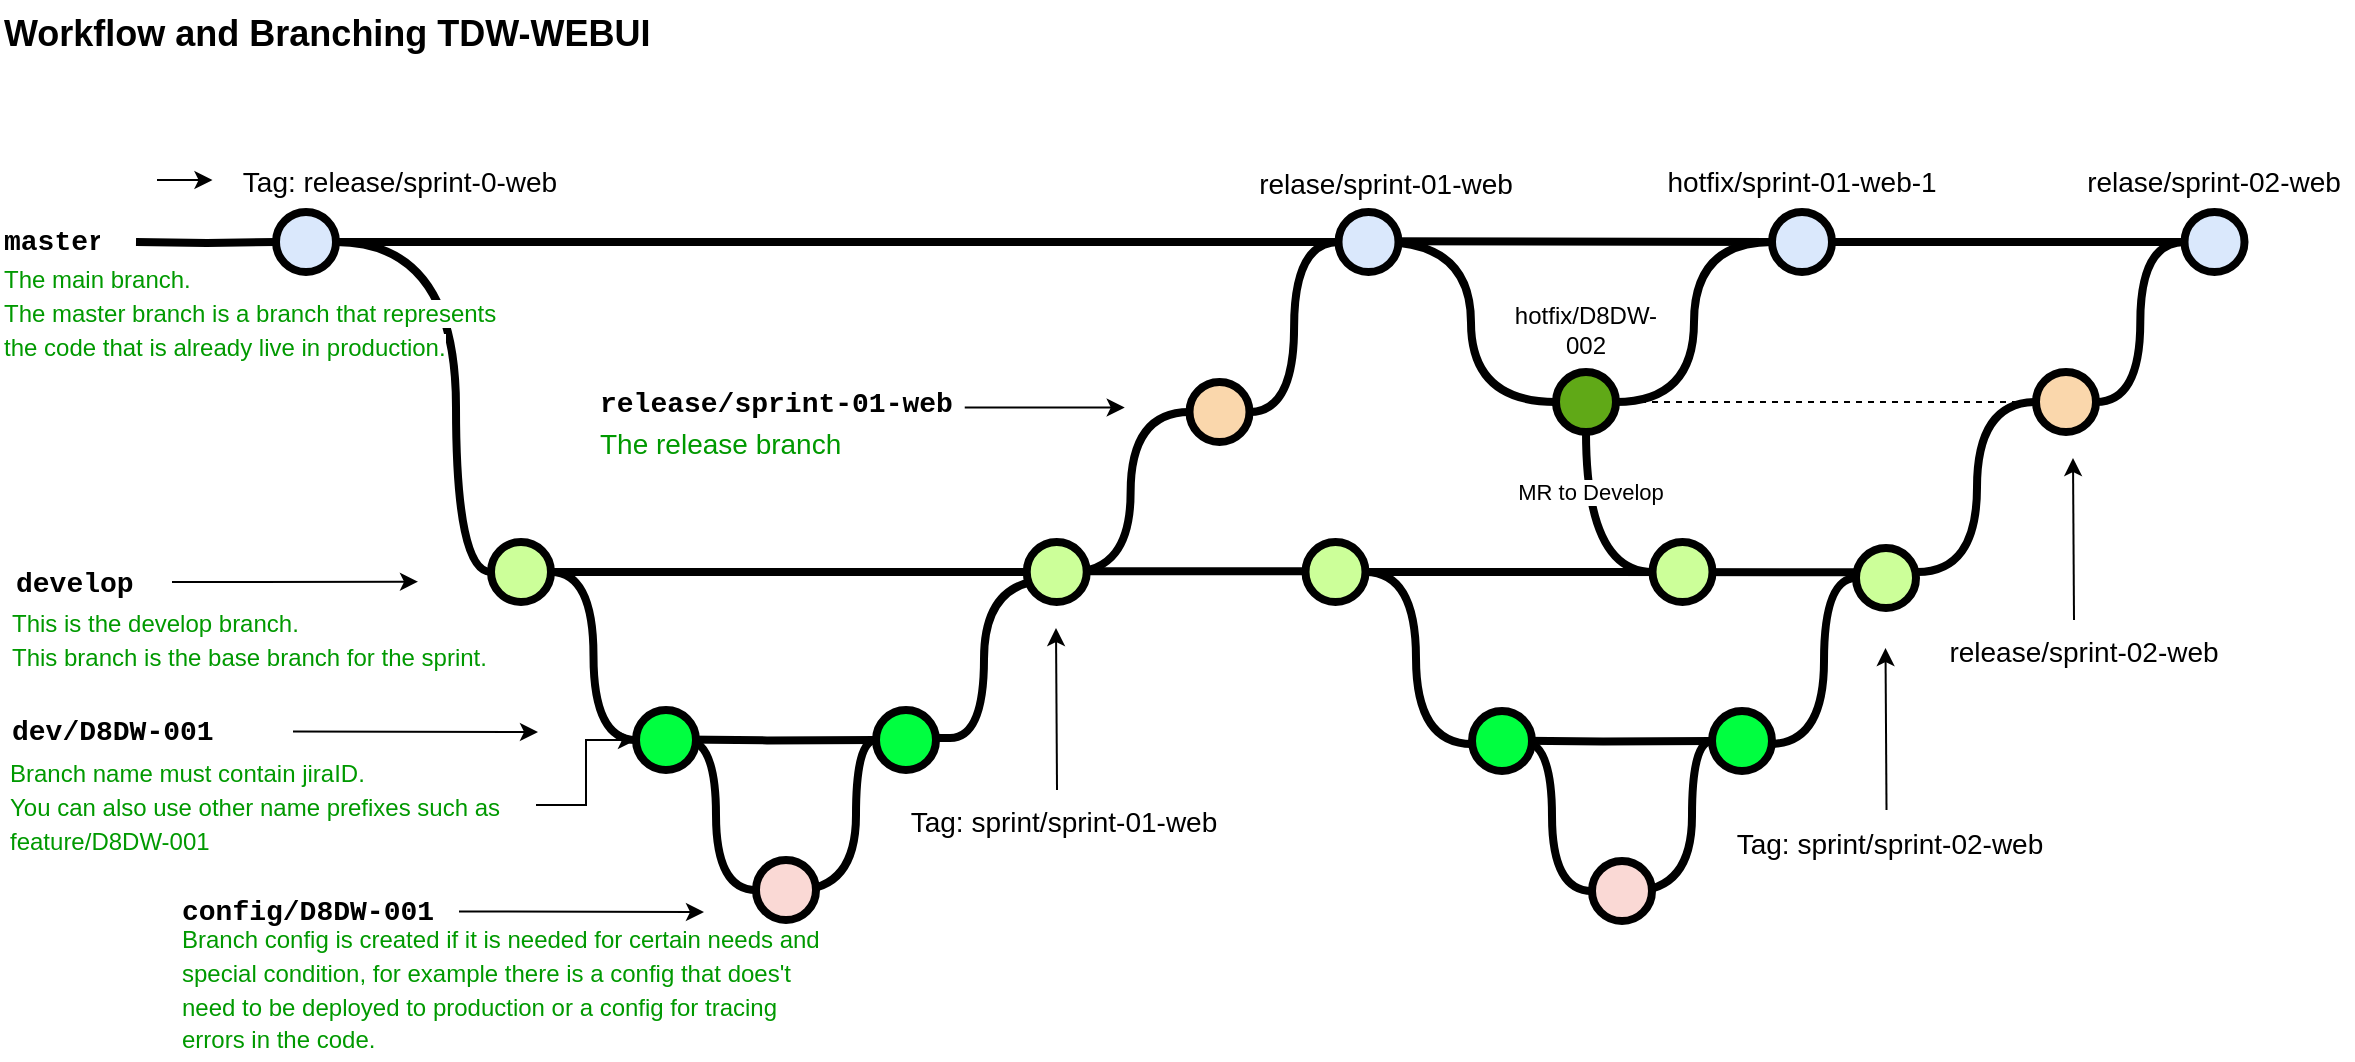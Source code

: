 <mxfile version="26.0.4">
  <diagram id="yPxyJZ8AM_hMuL3Unpa9" name="complex gitflow">
    <mxGraphModel dx="1094" dy="655" grid="1" gridSize="10" guides="1" tooltips="1" connect="1" arrows="1" fold="1" page="1" pageScale="1" pageWidth="1100" pageHeight="850" background="none" math="0" shadow="0">
      <root>
        <mxCell id="0" />
        <mxCell id="1" parent="0" />
        <mxCell id="uWUnNED6HEl2aK5fdaIb-8" value="" style="edgeStyle=orthogonalEdgeStyle;rounded=0;html=1;jettySize=auto;orthogonalLoop=1;plain-blue;endArrow=none;endFill=0;strokeWidth=4;strokeColor=#000000;movable=0;resizable=0;rotatable=0;deletable=0;editable=0;locked=1;connectable=0;" parent="1" source="uWUnNED6HEl2aK5fdaIb-10" target="uWUnNED6HEl2aK5fdaIb-109" edge="1">
          <mxGeometry x="292.25" y="211" as="geometry">
            <mxPoint x="514.25" y="211" as="targetPoint" />
          </mxGeometry>
        </mxCell>
        <mxCell id="uWUnNED6HEl2aK5fdaIb-9" style="edgeStyle=orthogonalEdgeStyle;curved=1;rounded=0;html=1;exitX=1;exitY=0.5;exitPerimeter=0;endArrow=none;endFill=0;jettySize=auto;orthogonalLoop=1;strokeWidth=4;fontSize=15;movable=0;resizable=0;rotatable=0;deletable=0;editable=0;locked=1;connectable=0;" parent="1" source="uWUnNED6HEl2aK5fdaIb-10" target="uWUnNED6HEl2aK5fdaIb-69" edge="1">
          <mxGeometry relative="1" as="geometry">
            <mxPoint x="339.75" y="296" as="targetPoint" />
            <Array as="points">
              <mxPoint x="310" y="211" />
              <mxPoint x="310" y="376" />
            </Array>
          </mxGeometry>
        </mxCell>
        <mxCell id="uWUnNED6HEl2aK5fdaIb-10" value="" style="verticalLabelPosition=bottom;verticalAlign=top;html=1;strokeWidth=4;shape=mxgraph.flowchart.on-page_reference;plain-blue;fillColor=#dae8fc;strokeColor=default;gradientColor=none;movable=0;resizable=0;rotatable=0;deletable=0;editable=0;locked=1;connectable=0;" parent="1" vertex="1">
          <mxGeometry x="220" y="196" width="30" height="30" as="geometry" />
        </mxCell>
        <mxCell id="uWUnNED6HEl2aK5fdaIb-12" value="" style="edgeStyle=orthogonalEdgeStyle;rounded=0;html=1;jettySize=auto;orthogonalLoop=1;strokeWidth=4;endArrow=none;endFill=0;movable=0;resizable=0;rotatable=0;deletable=0;editable=0;locked=1;connectable=0;" parent="1" target="uWUnNED6HEl2aK5fdaIb-10" edge="1">
          <mxGeometry x="192.25" y="211" as="geometry">
            <mxPoint x="150" y="211" as="sourcePoint" />
          </mxGeometry>
        </mxCell>
        <mxCell id="uWUnNED6HEl2aK5fdaIb-13" value="master" style="text;html=1;strokeColor=none;fillColor=none;align=center;verticalAlign=middle;whiteSpace=wrap;overflow=hidden;fontSize=14;fontStyle=1;fontFamily=Courier New;movable=0;resizable=0;rotatable=0;deletable=0;editable=0;locked=1;connectable=0;" parent="1" vertex="1">
          <mxGeometry x="83" y="190" width="50" height="42" as="geometry" />
        </mxCell>
        <mxCell id="uWUnNED6HEl2aK5fdaIb-18" style="edgeStyle=orthogonalEdgeStyle;curved=1;rounded=0;html=1;exitX=1;exitY=0.5;exitPerimeter=0;entryX=0;entryY=0.5;entryPerimeter=0;endArrow=none;endFill=0;jettySize=auto;orthogonalLoop=1;strokeWidth=4;fontSize=15;" parent="1" target="uWUnNED6HEl2aK5fdaIb-11" edge="1">
          <mxGeometry relative="1" as="geometry">
            <mxPoint x="471.75" y="296" as="sourcePoint" />
          </mxGeometry>
        </mxCell>
        <mxCell id="uWUnNED6HEl2aK5fdaIb-20" value="release/sprint-01-web" style="text;html=1;strokeColor=none;fillColor=none;align=left;verticalAlign=middle;whiteSpace=wrap;overflow=hidden;fontSize=14;fontStyle=1;fontFamily=Courier New;movable=0;resizable=0;rotatable=0;deletable=0;editable=0;locked=1;connectable=0;" parent="1" vertex="1">
          <mxGeometry x="380.25" y="281" width="219.75" height="20" as="geometry" />
        </mxCell>
        <mxCell id="uWUnNED6HEl2aK5fdaIb-71" value="" style="edgeStyle=orthogonalEdgeStyle;rounded=0;orthogonalLoop=1;jettySize=auto;html=1;endArrow=none;endFill=0;strokeWidth=4;movable=0;resizable=0;rotatable=0;deletable=0;editable=0;locked=1;connectable=0;" parent="1" source="uWUnNED6HEl2aK5fdaIb-69" target="uWUnNED6HEl2aK5fdaIb-70" edge="1">
          <mxGeometry relative="1" as="geometry" />
        </mxCell>
        <mxCell id="uWUnNED6HEl2aK5fdaIb-94" style="edgeStyle=orthogonalEdgeStyle;curved=1;rounded=0;orthogonalLoop=1;jettySize=auto;html=1;entryX=0;entryY=0.5;entryDx=0;entryDy=0;entryPerimeter=0;endArrow=none;endFill=0;strokeWidth=4;fontFamily=Courier New;fontColor=#009900;movable=0;resizable=0;rotatable=0;deletable=0;editable=0;locked=1;connectable=0;" parent="1" source="uWUnNED6HEl2aK5fdaIb-69" target="uWUnNED6HEl2aK5fdaIb-82" edge="1">
          <mxGeometry relative="1" as="geometry">
            <mxPoint x="350" y="370" as="sourcePoint" />
          </mxGeometry>
        </mxCell>
        <mxCell id="uWUnNED6HEl2aK5fdaIb-108" style="edgeStyle=orthogonalEdgeStyle;curved=1;rounded=0;orthogonalLoop=1;jettySize=auto;html=1;entryX=0;entryY=0.5;entryDx=0;entryDy=0;entryPerimeter=0;endArrow=none;endFill=0;strokeWidth=4;fontFamily=Courier New;fontColor=#009900;movable=0;resizable=0;rotatable=0;deletable=0;editable=0;locked=1;connectable=0;" parent="1" target="uWUnNED6HEl2aK5fdaIb-106" edge="1">
          <mxGeometry relative="1" as="geometry">
            <mxPoint x="616.75" y="376" as="sourcePoint" />
          </mxGeometry>
        </mxCell>
        <mxCell id="uWUnNED6HEl2aK5fdaIb-76" value="develop" style="text;html=1;strokeColor=none;fillColor=none;align=left;verticalAlign=middle;whiteSpace=wrap;overflow=hidden;fontSize=14;fontStyle=1;fontFamily=Courier New;movable=0;resizable=0;rotatable=0;deletable=0;editable=0;locked=1;connectable=0;" parent="1" vertex="1">
          <mxGeometry x="87.75" y="371" width="91" height="20" as="geometry" />
        </mxCell>
        <mxCell id="uWUnNED6HEl2aK5fdaIb-86" value="dev/D8DW-001" style="text;html=1;strokeColor=none;fillColor=none;align=left;verticalAlign=middle;whiteSpace=wrap;overflow=hidden;fontSize=14;fontStyle=1;fontFamily=Courier New;movable=0;resizable=0;rotatable=0;deletable=0;editable=0;locked=1;connectable=0;" parent="1" vertex="1">
          <mxGeometry x="85.5" y="445" width="240" height="20" as="geometry" />
        </mxCell>
        <mxCell id="uWUnNED6HEl2aK5fdaIb-87" value="&lt;div&gt;&lt;font style=&quot;font-size: 12px;&quot;&gt;This is the develop branch.&amp;nbsp;&lt;/font&gt;&lt;/div&gt;&lt;div&gt;&lt;font style=&quot;font-size: 12px;&quot;&gt;This branch is the base branch for the sprint.&lt;/font&gt;&lt;/div&gt;" style="text;html=1;strokeColor=none;fillColor=none;align=left;verticalAlign=middle;whiteSpace=wrap;overflow=hidden;fontSize=14;fontStyle=0;fontColor=#009900;movable=0;resizable=0;rotatable=0;deletable=0;editable=0;locked=1;connectable=0;" parent="1" vertex="1">
          <mxGeometry x="85.75" y="381" width="294.25" height="56" as="geometry" />
        </mxCell>
        <mxCell id="aIjFoCdPs0r_8MJ_KKIO-83" value="" style="edgeStyle=orthogonalEdgeStyle;rounded=0;orthogonalLoop=1;jettySize=auto;html=1;movable=0;resizable=0;rotatable=0;deletable=0;editable=0;locked=1;connectable=0;" edge="1" parent="1" source="uWUnNED6HEl2aK5fdaIb-88" target="uWUnNED6HEl2aK5fdaIb-82">
          <mxGeometry relative="1" as="geometry" />
        </mxCell>
        <mxCell id="uWUnNED6HEl2aK5fdaIb-88" value="&lt;div&gt;&lt;font style=&quot;font-size: 12px;&quot;&gt;Branch name must contain jiraID.&amp;nbsp;&lt;/font&gt;&lt;/div&gt;&lt;div&gt;&lt;font style=&quot;font-size: 12px;&quot;&gt;You can also use other name prefixes such as feature/D8DW-001&lt;/font&gt;&lt;/div&gt;" style="text;html=1;strokeColor=none;fillColor=none;align=left;verticalAlign=middle;whiteSpace=wrap;overflow=hidden;fontSize=14;fontStyle=0;fontColor=#009900;movable=0;resizable=0;rotatable=0;deletable=0;editable=0;locked=1;connectable=0;" parent="1" vertex="1">
          <mxGeometry x="85.38" y="465" width="264.62" height="55" as="geometry" />
        </mxCell>
        <mxCell id="uWUnNED6HEl2aK5fdaIb-89" value="The release branch" style="text;html=1;strokeColor=none;fillColor=none;align=left;verticalAlign=middle;whiteSpace=wrap;overflow=hidden;fontSize=14;fontStyle=0;fontColor=#009900;movable=0;resizable=0;rotatable=0;deletable=0;editable=0;locked=1;connectable=0;" parent="1" vertex="1">
          <mxGeometry x="380.25" y="301" width="240" height="20" as="geometry" />
        </mxCell>
        <mxCell id="uWUnNED6HEl2aK5fdaIb-90" value="&lt;div&gt;&lt;font style=&quot;font-size: 12px;&quot;&gt;&lt;span style=&quot;background-color: light-dark(#ffffff, var(--ge-dark-color, #121212));&quot;&gt;The main branch.&lt;/span&gt;&lt;/font&gt;&lt;/div&gt;&lt;div&gt;&lt;font style=&quot;font-size: 12px;&quot;&gt;&lt;span style=&quot;background-color: light-dark(#ffffff, var(--ge-dark-color, #121212));&quot;&gt;The master branch is a branch that represents the code that is already live in production.&lt;/span&gt;&lt;/font&gt;&lt;/div&gt;" style="text;html=1;strokeColor=none;fillColor=none;align=left;verticalAlign=middle;whiteSpace=wrap;overflow=hidden;fontSize=14;fontStyle=0;fontColor=#009900;movable=0;resizable=0;rotatable=0;deletable=0;editable=0;locked=1;connectable=0;" parent="1" vertex="1">
          <mxGeometry x="82.25" y="211" width="257.75" height="70" as="geometry" />
        </mxCell>
        <mxCell id="uWUnNED6HEl2aK5fdaIb-91" value="" style="endArrow=classic;html=1;strokeWidth=1;fontFamily=Courier New;fontColor=#009900;movable=0;resizable=0;rotatable=0;deletable=0;editable=0;locked=1;connectable=0;" parent="1" edge="1">
          <mxGeometry width="50" height="50" relative="1" as="geometry">
            <mxPoint x="228.5" y="455.75" as="sourcePoint" />
            <mxPoint x="351" y="456" as="targetPoint" />
          </mxGeometry>
        </mxCell>
        <mxCell id="uWUnNED6HEl2aK5fdaIb-92" value="" style="endArrow=classic;html=1;strokeWidth=1;fontFamily=Courier New;fontColor=#009900;movable=0;resizable=0;rotatable=0;deletable=0;editable=0;locked=1;connectable=0;" parent="1" edge="1">
          <mxGeometry width="50" height="50" relative="1" as="geometry">
            <mxPoint x="168" y="381" as="sourcePoint" />
            <mxPoint x="291" y="380.84" as="targetPoint" />
          </mxGeometry>
        </mxCell>
        <mxCell id="uWUnNED6HEl2aK5fdaIb-93" value="" style="endArrow=classic;html=1;strokeWidth=1;fontFamily=Courier New;fontColor=#009900;movable=0;resizable=0;rotatable=0;deletable=0;editable=0;locked=1;connectable=0;" parent="1" edge="1">
          <mxGeometry width="50" height="50" relative="1" as="geometry">
            <mxPoint x="564.37" y="293.76" as="sourcePoint" />
            <mxPoint x="644.37" y="293.76" as="targetPoint" />
          </mxGeometry>
        </mxCell>
        <mxCell id="uWUnNED6HEl2aK5fdaIb-103" value="Tag: release/sprint-0-web" style="text;html=1;strokeColor=none;fillColor=none;align=center;verticalAlign=middle;whiteSpace=wrap;overflow=hidden;fontSize=14;movable=0;resizable=0;rotatable=0;deletable=0;editable=0;locked=1;connectable=0;" parent="1" vertex="1">
          <mxGeometry x="188.25" y="170" width="187.75" height="20" as="geometry" />
        </mxCell>
        <mxCell id="uWUnNED6HEl2aK5fdaIb-115" style="edgeStyle=orthogonalEdgeStyle;curved=1;rounded=0;orthogonalLoop=1;jettySize=auto;html=1;entryX=0;entryY=0.5;entryDx=0;entryDy=0;entryPerimeter=0;endArrow=none;endFill=0;strokeWidth=4;fontFamily=Courier New;fontColor=#009900;movable=0;resizable=0;rotatable=0;deletable=0;editable=0;locked=1;connectable=0;" parent="1" source="uWUnNED6HEl2aK5fdaIb-106" target="uWUnNED6HEl2aK5fdaIb-109" edge="1">
          <mxGeometry relative="1" as="geometry" />
        </mxCell>
        <mxCell id="uWUnNED6HEl2aK5fdaIb-106" value="" style="verticalLabelPosition=bottom;verticalAlign=top;html=1;strokeWidth=4;shape=mxgraph.flowchart.on-page_reference;plain-purple;strokeColor=default;fillColor=#fad7ac;gradientColor=none;movable=0;resizable=0;rotatable=0;deletable=0;editable=0;locked=1;connectable=0;" parent="1" vertex="1">
          <mxGeometry x="676.75" y="281" width="30" height="30" as="geometry" />
        </mxCell>
        <mxCell id="uWUnNED6HEl2aK5fdaIb-116" value="relase/sprint-02-web" style="text;html=1;strokeColor=none;fillColor=none;align=center;verticalAlign=middle;whiteSpace=wrap;overflow=hidden;fontSize=14;movable=0;resizable=0;rotatable=0;deletable=0;editable=0;locked=1;connectable=0;" parent="1" vertex="1">
          <mxGeometry x="1120.44" y="170" width="137.62" height="20" as="geometry" />
        </mxCell>
        <mxCell id="uWUnNED6HEl2aK5fdaIb-117" value="" style="endArrow=classic;html=1;strokeWidth=1;fontFamily=Courier New;fontColor=#009900;exitX=0.5;exitY=0;exitDx=0;exitDy=0;movable=0;resizable=0;rotatable=0;deletable=0;editable=0;locked=1;connectable=0;" parent="1" edge="1">
          <mxGeometry width="50" height="50" relative="1" as="geometry">
            <mxPoint x="610.505" y="485" as="sourcePoint" />
            <mxPoint x="610" y="404" as="targetPoint" />
          </mxGeometry>
        </mxCell>
        <mxCell id="fSnZ5vnYTslC5NarKmr_-9" value="" style="edgeStyle=orthogonalEdgeStyle;rounded=0;orthogonalLoop=1;jettySize=auto;html=1;fontSize=12;fontColor=#000000;entryX=0;entryY=0.5;entryDx=0;entryDy=0;movable=0;resizable=0;rotatable=0;deletable=0;editable=0;locked=1;connectable=0;" parent="1" target="uWUnNED6HEl2aK5fdaIb-103" edge="1">
          <mxGeometry relative="1" as="geometry">
            <mxPoint x="168.25" y="180" as="targetPoint" />
            <Array as="points">
              <mxPoint x="168.25" y="180" />
              <mxPoint x="168.25" y="180" />
            </Array>
            <mxPoint x="160.5" y="179.966" as="sourcePoint" />
          </mxGeometry>
        </mxCell>
        <UserObject label="&lt;font style=&quot;font-size: 18px;&quot;&gt;Workflow and Branching TDW-WEBUI&lt;/font&gt;" link="https://nvie.com/posts/a-successful-git-branching-model/" id="9hBKPDzoitwpIBdzFDQ7-2">
          <mxCell style="text;whiteSpace=wrap;html=1;fontStyle=1;fontSize=16;movable=0;resizable=0;rotatable=0;deletable=0;editable=0;locked=1;connectable=0;" parent="1" vertex="1">
            <mxGeometry x="82.25" y="90" width="437.75" height="20" as="geometry" />
          </mxCell>
        </UserObject>
        <mxCell id="aIjFoCdPs0r_8MJ_KKIO-1" value="" style="edgeStyle=orthogonalEdgeStyle;curved=1;rounded=0;orthogonalLoop=1;jettySize=auto;html=1;exitX=1;exitY=0.5;exitDx=0;exitDy=0;exitPerimeter=0;entryX=0;entryY=0.5;entryDx=0;entryDy=0;entryPerimeter=0;endArrow=none;endFill=0;strokeWidth=4;fontFamily=Courier New;fontColor=#009900;movable=0;resizable=0;rotatable=0;deletable=0;editable=0;locked=1;connectable=0;" edge="1" parent="1">
          <mxGeometry relative="1" as="geometry">
            <mxPoint x="540" y="458" as="sourcePoint" />
            <mxPoint x="607.25" y="380" as="targetPoint" />
            <Array as="points">
              <mxPoint x="574" y="459" />
              <mxPoint x="574" y="380" />
            </Array>
          </mxGeometry>
        </mxCell>
        <mxCell id="aIjFoCdPs0r_8MJ_KKIO-2" value="" style="edgeStyle=orthogonalEdgeStyle;rounded=0;orthogonalLoop=1;jettySize=auto;html=1;endArrow=none;endFill=0;strokeWidth=4;entryX=0.07;entryY=0.406;entryDx=0;entryDy=0;entryPerimeter=0;movable=0;resizable=0;rotatable=0;deletable=0;editable=0;locked=1;connectable=0;" edge="1" parent="1" source="aIjFoCdPs0r_8MJ_KKIO-4" target="aIjFoCdPs0r_8MJ_KKIO-57">
          <mxGeometry relative="1" as="geometry">
            <mxPoint x="1010" y="370" as="targetPoint" />
          </mxGeometry>
        </mxCell>
        <mxCell id="aIjFoCdPs0r_8MJ_KKIO-3" style="edgeStyle=orthogonalEdgeStyle;curved=1;rounded=0;orthogonalLoop=1;jettySize=auto;html=1;exitX=1;exitY=0.5;exitDx=0;exitDy=0;exitPerimeter=0;endArrow=none;endFill=0;strokeWidth=4;fontFamily=Courier New;fontColor=#009900;movable=0;resizable=0;rotatable=0;deletable=0;editable=0;locked=1;connectable=0;" edge="1" parent="1" source="aIjFoCdPs0r_8MJ_KKIO-4" target="aIjFoCdPs0r_8MJ_KKIO-55">
          <mxGeometry relative="1" as="geometry">
            <mxPoint x="818.75" y="455" as="targetPoint" />
            <Array as="points">
              <mxPoint x="790" y="376" />
              <mxPoint x="790" y="462" />
            </Array>
          </mxGeometry>
        </mxCell>
        <mxCell id="aIjFoCdPs0r_8MJ_KKIO-21" value="" style="edgeStyle=orthogonalEdgeStyle;rounded=0;orthogonalLoop=1;jettySize=auto;html=1;endArrow=none;endFill=0;strokeWidth=4;movable=0;resizable=0;rotatable=0;deletable=0;editable=0;locked=1;connectable=0;" edge="1" parent="1">
          <mxGeometry relative="1" as="geometry">
            <mxPoint x="616.75" y="375.57" as="sourcePoint" />
            <mxPoint x="759.75" y="375.57" as="targetPoint" />
          </mxGeometry>
        </mxCell>
        <mxCell id="aIjFoCdPs0r_8MJ_KKIO-4" value="" style="verticalLabelPosition=bottom;verticalAlign=top;html=1;strokeWidth=4;shape=mxgraph.flowchart.on-page_reference;plain-purple;strokeColor=default;fillColor=#CCFF99;fontColor=#000000;gradientColor=none;movable=0;resizable=0;rotatable=0;deletable=0;editable=0;locked=1;connectable=0;" vertex="1" parent="1">
          <mxGeometry x="734.75" y="361" width="30" height="30" as="geometry" />
        </mxCell>
        <mxCell id="aIjFoCdPs0r_8MJ_KKIO-22" value="" style="edgeStyle=orthogonalEdgeStyle;curved=1;rounded=0;orthogonalLoop=1;jettySize=auto;html=1;endArrow=none;endFill=0;strokeWidth=4;entryX=0;entryY=0.5;entryDx=0;entryDy=0;entryPerimeter=0;movable=0;resizable=0;rotatable=0;deletable=0;editable=0;locked=1;connectable=0;" edge="1" parent="1" source="aIjFoCdPs0r_8MJ_KKIO-59" target="aIjFoCdPs0r_8MJ_KKIO-64">
          <mxGeometry relative="1" as="geometry">
            <mxPoint x="1073" y="211" as="targetPoint" />
            <mxPoint x="773.5" y="210.58" as="sourcePoint" />
          </mxGeometry>
        </mxCell>
        <mxCell id="aIjFoCdPs0r_8MJ_KKIO-29" style="edgeStyle=orthogonalEdgeStyle;curved=1;rounded=0;orthogonalLoop=1;jettySize=auto;html=1;exitX=1;exitY=0.5;exitDx=0;exitDy=0;exitPerimeter=0;entryX=0;entryY=0.5;entryDx=0;entryDy=0;entryPerimeter=0;endArrow=none;endFill=0;strokeWidth=4;fontFamily=Courier New;fontColor=#009900;movable=0;resizable=0;rotatable=0;deletable=0;editable=0;locked=1;connectable=0;" edge="1" parent="1" target="aIjFoCdPs0r_8MJ_KKIO-30">
          <mxGeometry relative="1" as="geometry">
            <mxPoint x="774" y="211" as="sourcePoint" />
          </mxGeometry>
        </mxCell>
        <mxCell id="aIjFoCdPs0r_8MJ_KKIO-7" value="" style="verticalLabelPosition=bottom;verticalAlign=top;html=1;strokeWidth=4;shape=mxgraph.flowchart.on-page_reference;plain-purple;strokeColor=default;fillColor=#CCFF99;fontColor=#000000;gradientColor=none;movable=0;resizable=0;rotatable=0;deletable=0;editable=0;locked=1;connectable=0;" vertex="1" parent="1">
          <mxGeometry x="908.25" y="361" width="30" height="30" as="geometry" />
        </mxCell>
        <mxCell id="aIjFoCdPs0r_8MJ_KKIO-37" value="Tag: sprint/sprint-01-web" style="text;html=1;strokeColor=none;fillColor=none;align=center;verticalAlign=middle;whiteSpace=wrap;overflow=hidden;fontSize=14;movable=0;resizable=0;rotatable=0;deletable=0;editable=0;locked=1;connectable=0;" vertex="1" parent="1">
          <mxGeometry x="519.5" y="490" width="187.75" height="20" as="geometry" />
        </mxCell>
        <mxCell id="aIjFoCdPs0r_8MJ_KKIO-39" value="" style="edgeStyle=orthogonalEdgeStyle;curved=1;rounded=0;orthogonalLoop=1;jettySize=auto;html=1;endArrow=none;endFill=0;strokeWidth=4;fontFamily=Courier New;fontColor=#009900;movable=0;resizable=0;rotatable=0;deletable=0;editable=0;locked=1;connectable=0;" edge="1" parent="1" source="aIjFoCdPs0r_8MJ_KKIO-7" target="aIjFoCdPs0r_8MJ_KKIO-30">
          <mxGeometry relative="1" as="geometry">
            <mxPoint x="848.75" y="295" as="sourcePoint" />
            <mxPoint x="938" y="211" as="targetPoint" />
            <Array as="points" />
          </mxGeometry>
        </mxCell>
        <mxCell id="aIjFoCdPs0r_8MJ_KKIO-40" value="MR to Develop" style="edgeLabel;html=1;align=center;verticalAlign=middle;resizable=0;points=[];movable=0;rotatable=0;deletable=0;editable=0;locked=1;connectable=0;" vertex="1" connectable="0" parent="aIjFoCdPs0r_8MJ_KKIO-39">
          <mxGeometry x="0.421" y="-2" relative="1" as="geometry">
            <mxPoint as="offset" />
          </mxGeometry>
        </mxCell>
        <mxCell id="aIjFoCdPs0r_8MJ_KKIO-42" value="" style="edgeStyle=orthogonalEdgeStyle;curved=1;rounded=0;orthogonalLoop=1;jettySize=auto;html=1;entryX=0;entryY=0.5;entryDx=0;entryDy=0;entryPerimeter=0;endArrow=none;endFill=0;strokeWidth=4;fontFamily=Courier New;fontColor=#009900;movable=0;resizable=0;rotatable=0;deletable=0;editable=0;locked=1;connectable=0;" edge="1" parent="1" target="uWUnNED6HEl2aK5fdaIb-69">
          <mxGeometry relative="1" as="geometry">
            <mxPoint x="350" y="370" as="sourcePoint" />
            <mxPoint x="410" y="460" as="targetPoint" />
          </mxGeometry>
        </mxCell>
        <mxCell id="uWUnNED6HEl2aK5fdaIb-69" value="" style="verticalLabelPosition=bottom;verticalAlign=top;html=1;strokeWidth=4;shape=mxgraph.flowchart.on-page_reference;plain-purple;strokeColor=default;fillColor=#CCFF99;fontColor=#000000;gradientColor=none;movable=0;resizable=0;rotatable=0;deletable=0;editable=0;locked=1;connectable=0;" parent="1" vertex="1">
          <mxGeometry x="327.5" y="361" width="30" height="30" as="geometry" />
        </mxCell>
        <mxCell id="aIjFoCdPs0r_8MJ_KKIO-43" value="" style="verticalLabelPosition=bottom;verticalAlign=top;html=1;strokeWidth=4;shape=mxgraph.flowchart.on-page_reference;plain-purple;gradientColor=none;strokeColor=#000000;fillColor=light-dark(#00ff40, #006000);movable=0;resizable=0;rotatable=0;deletable=0;editable=0;locked=1;connectable=0;" vertex="1" parent="1">
          <mxGeometry x="520" y="445" width="30" height="30" as="geometry" />
        </mxCell>
        <mxCell id="aIjFoCdPs0r_8MJ_KKIO-45" style="edgeStyle=orthogonalEdgeStyle;curved=1;rounded=0;orthogonalLoop=1;jettySize=auto;html=1;endArrow=none;endFill=0;strokeWidth=4;fontFamily=Courier New;fontColor=#009900;movable=0;resizable=0;rotatable=0;deletable=0;editable=0;locked=1;connectable=0;" edge="1" parent="1" target="aIjFoCdPs0r_8MJ_KKIO-44">
          <mxGeometry relative="1" as="geometry">
            <mxPoint x="420" y="465" as="sourcePoint" />
            <mxPoint x="462" y="549" as="targetPoint" />
            <Array as="points">
              <mxPoint x="410" y="465" />
              <mxPoint x="410" y="460" />
              <mxPoint x="440" y="460" />
              <mxPoint x="440" y="535" />
            </Array>
          </mxGeometry>
        </mxCell>
        <mxCell id="aIjFoCdPs0r_8MJ_KKIO-46" value="" style="edgeStyle=orthogonalEdgeStyle;curved=1;rounded=0;orthogonalLoop=1;jettySize=auto;html=1;endArrow=none;endFill=0;strokeWidth=4;fontFamily=Courier New;fontColor=#009900;movable=0;resizable=0;rotatable=0;deletable=0;editable=0;locked=1;connectable=0;" edge="1" parent="1" target="aIjFoCdPs0r_8MJ_KKIO-43">
          <mxGeometry relative="1" as="geometry">
            <mxPoint x="480" y="535" as="sourcePoint" />
            <mxPoint x="520" y="465" as="targetPoint" />
            <Array as="points">
              <mxPoint x="510" y="535" />
              <mxPoint x="510" y="460" />
            </Array>
          </mxGeometry>
        </mxCell>
        <mxCell id="aIjFoCdPs0r_8MJ_KKIO-44" value="" style="verticalLabelPosition=bottom;verticalAlign=top;html=1;strokeWidth=4;shape=mxgraph.flowchart.on-page_reference;plain-purple;strokeColor=default;fillColor=#fad9d5;gradientColor=none;movable=0;resizable=0;rotatable=0;deletable=0;editable=0;locked=1;connectable=0;" vertex="1" parent="1">
          <mxGeometry x="460" y="520" width="30" height="30" as="geometry" />
        </mxCell>
        <mxCell id="aIjFoCdPs0r_8MJ_KKIO-47" value="" style="edgeStyle=orthogonalEdgeStyle;rounded=0;orthogonalLoop=1;jettySize=auto;html=1;endArrow=none;endFill=0;strokeWidth=4;movable=0;resizable=0;rotatable=0;deletable=0;editable=0;locked=1;connectable=0;" edge="1" parent="1" target="aIjFoCdPs0r_8MJ_KKIO-43">
          <mxGeometry relative="1" as="geometry">
            <mxPoint x="410" y="459.66" as="sourcePoint" />
            <mxPoint x="647" y="459.66" as="targetPoint" />
          </mxGeometry>
        </mxCell>
        <mxCell id="uWUnNED6HEl2aK5fdaIb-82" value="" style="verticalLabelPosition=bottom;verticalAlign=top;html=1;strokeWidth=4;shape=mxgraph.flowchart.on-page_reference;plain-purple;gradientColor=none;strokeColor=#000000;fillColor=light-dark(#00ff40, #006000);movable=0;resizable=0;rotatable=0;deletable=0;editable=0;locked=1;connectable=0;" parent="1" vertex="1">
          <mxGeometry x="400" y="445" width="30" height="30" as="geometry" />
        </mxCell>
        <mxCell id="uWUnNED6HEl2aK5fdaIb-70" value="" style="verticalLabelPosition=bottom;verticalAlign=top;html=1;strokeWidth=4;shape=mxgraph.flowchart.on-page_reference;plain-purple;strokeColor=default;fillColor=#CCFF99;fontColor=#000000;gradientColor=none;movable=0;resizable=0;rotatable=0;deletable=0;editable=0;locked=1;connectable=0;" parent="1" vertex="1">
          <mxGeometry x="595.37" y="361" width="30" height="30" as="geometry" />
        </mxCell>
        <mxCell id="aIjFoCdPs0r_8MJ_KKIO-51" style="edgeStyle=orthogonalEdgeStyle;curved=1;rounded=0;orthogonalLoop=1;jettySize=auto;html=1;endArrow=none;endFill=0;strokeWidth=4;fontFamily=Courier New;fontColor=#009900;movable=0;resizable=0;rotatable=0;deletable=0;editable=0;locked=1;connectable=0;" edge="1" parent="1" target="aIjFoCdPs0r_8MJ_KKIO-53">
          <mxGeometry relative="1" as="geometry">
            <mxPoint x="838" y="465.5" as="sourcePoint" />
            <mxPoint x="880" y="549.5" as="targetPoint" />
            <Array as="points">
              <mxPoint x="828" y="465.5" />
              <mxPoint x="828" y="460.5" />
              <mxPoint x="858" y="460.5" />
              <mxPoint x="858" y="535.5" />
            </Array>
          </mxGeometry>
        </mxCell>
        <mxCell id="aIjFoCdPs0r_8MJ_KKIO-52" value="" style="edgeStyle=orthogonalEdgeStyle;curved=1;rounded=0;orthogonalLoop=1;jettySize=auto;html=1;endArrow=none;endFill=0;strokeWidth=4;fontFamily=Courier New;fontColor=#009900;movable=0;resizable=0;rotatable=0;deletable=0;editable=0;locked=1;connectable=0;" edge="1" parent="1" target="aIjFoCdPs0r_8MJ_KKIO-50">
          <mxGeometry relative="1" as="geometry">
            <mxPoint x="898" y="535.5" as="sourcePoint" />
            <mxPoint x="938" y="465.5" as="targetPoint" />
            <Array as="points">
              <mxPoint x="928" y="535.5" />
              <mxPoint x="928" y="460.5" />
            </Array>
          </mxGeometry>
        </mxCell>
        <mxCell id="aIjFoCdPs0r_8MJ_KKIO-53" value="" style="verticalLabelPosition=bottom;verticalAlign=top;html=1;strokeWidth=4;shape=mxgraph.flowchart.on-page_reference;plain-purple;strokeColor=default;fillColor=#fad9d5;gradientColor=none;movable=0;resizable=0;rotatable=0;deletable=0;editable=0;locked=1;connectable=0;" vertex="1" parent="1">
          <mxGeometry x="878" y="520.5" width="30" height="30" as="geometry" />
        </mxCell>
        <mxCell id="aIjFoCdPs0r_8MJ_KKIO-54" value="" style="edgeStyle=orthogonalEdgeStyle;rounded=0;orthogonalLoop=1;jettySize=auto;html=1;endArrow=none;endFill=0;strokeWidth=4;movable=0;resizable=0;rotatable=0;deletable=0;editable=0;locked=1;connectable=0;" edge="1" parent="1" target="aIjFoCdPs0r_8MJ_KKIO-50">
          <mxGeometry relative="1" as="geometry">
            <mxPoint x="828" y="460.16" as="sourcePoint" />
            <mxPoint x="1065" y="460.16" as="targetPoint" />
          </mxGeometry>
        </mxCell>
        <mxCell id="aIjFoCdPs0r_8MJ_KKIO-55" value="" style="verticalLabelPosition=bottom;verticalAlign=top;html=1;strokeWidth=4;shape=mxgraph.flowchart.on-page_reference;plain-purple;gradientColor=none;strokeColor=#000000;fillColor=light-dark(#00ff40, #006000);movable=0;resizable=0;rotatable=0;deletable=0;editable=0;locked=1;connectable=0;" vertex="1" parent="1">
          <mxGeometry x="818" y="445.5" width="30" height="30" as="geometry" />
        </mxCell>
        <mxCell id="aIjFoCdPs0r_8MJ_KKIO-56" value="" style="edgeStyle=orthogonalEdgeStyle;curved=1;rounded=0;orthogonalLoop=1;jettySize=auto;html=1;exitX=1;exitY=0.5;exitDx=0;exitDy=0;exitPerimeter=0;endArrow=none;endFill=0;strokeWidth=4;fontFamily=Courier New;fontColor=#009900;movable=0;resizable=0;rotatable=0;deletable=0;editable=0;locked=1;connectable=0;" edge="1" parent="1" target="aIjFoCdPs0r_8MJ_KKIO-57">
          <mxGeometry relative="1" as="geometry">
            <mxPoint x="960" y="461" as="sourcePoint" />
            <mxPoint x="1027.25" y="383" as="targetPoint" />
            <Array as="points">
              <mxPoint x="940" y="461" />
              <mxPoint x="994" y="462" />
              <mxPoint x="994" y="380" />
            </Array>
          </mxGeometry>
        </mxCell>
        <mxCell id="aIjFoCdPs0r_8MJ_KKIO-57" value="" style="verticalLabelPosition=bottom;verticalAlign=top;html=1;strokeWidth=4;shape=mxgraph.flowchart.on-page_reference;plain-purple;strokeColor=default;fillColor=#CCFF99;fontColor=#000000;gradientColor=none;movable=0;resizable=0;rotatable=0;deletable=0;editable=0;locked=1;connectable=0;" vertex="1" parent="1">
          <mxGeometry x="1010" y="364" width="30" height="30" as="geometry" />
        </mxCell>
        <mxCell id="aIjFoCdPs0r_8MJ_KKIO-50" value="" style="verticalLabelPosition=bottom;verticalAlign=top;html=1;strokeWidth=4;shape=mxgraph.flowchart.on-page_reference;plain-purple;gradientColor=none;strokeColor=#000000;fillColor=light-dark(#00ff40, #006000);movable=0;resizable=0;rotatable=0;deletable=0;editable=0;locked=1;connectable=0;" vertex="1" parent="1">
          <mxGeometry x="938" y="445.5" width="30" height="30" as="geometry" />
        </mxCell>
        <mxCell id="aIjFoCdPs0r_8MJ_KKIO-58" style="edgeStyle=orthogonalEdgeStyle;curved=1;rounded=0;orthogonalLoop=1;jettySize=auto;html=1;entryX=0;entryY=0.5;entryDx=0;entryDy=0;entryPerimeter=0;endArrow=none;endFill=0;strokeWidth=4;fontFamily=Courier New;fontColor=#009900;movable=0;resizable=0;rotatable=0;deletable=0;editable=0;locked=1;connectable=0;" edge="1" parent="1" target="aIjFoCdPs0r_8MJ_KKIO-59" source="aIjFoCdPs0r_8MJ_KKIO-30">
          <mxGeometry relative="1" as="geometry">
            <mxPoint x="870.13" y="296" as="sourcePoint" />
          </mxGeometry>
        </mxCell>
        <mxCell id="aIjFoCdPs0r_8MJ_KKIO-61" style="edgeStyle=orthogonalEdgeStyle;curved=1;rounded=0;orthogonalLoop=1;jettySize=auto;html=1;entryX=0;entryY=0.5;entryDx=0;entryDy=0;entryPerimeter=0;endArrow=none;endFill=0;strokeWidth=4;fontFamily=Courier New;fontColor=#009900;movable=0;resizable=0;rotatable=0;deletable=0;editable=0;locked=1;connectable=0;" edge="1" parent="1" target="aIjFoCdPs0r_8MJ_KKIO-62">
          <mxGeometry relative="1" as="geometry">
            <mxPoint x="1040" y="376" as="sourcePoint" />
          </mxGeometry>
        </mxCell>
        <mxCell id="aIjFoCdPs0r_8MJ_KKIO-62" value="" style="verticalLabelPosition=bottom;verticalAlign=top;html=1;strokeWidth=4;shape=mxgraph.flowchart.on-page_reference;plain-purple;strokeColor=default;fillColor=#fad7ac;gradientColor=none;movable=0;resizable=0;rotatable=0;deletable=0;editable=0;locked=1;connectable=0;" vertex="1" parent="1">
          <mxGeometry x="1100" y="276" width="30" height="30" as="geometry" />
        </mxCell>
        <mxCell id="aIjFoCdPs0r_8MJ_KKIO-63" style="edgeStyle=orthogonalEdgeStyle;curved=1;rounded=0;orthogonalLoop=1;jettySize=auto;html=1;entryX=0;entryY=0.5;entryDx=0;entryDy=0;entryPerimeter=0;endArrow=none;endFill=0;strokeWidth=4;fontFamily=Courier New;fontColor=#009900;exitX=1;exitY=0.5;exitDx=0;exitDy=0;exitPerimeter=0;movable=0;resizable=0;rotatable=0;deletable=0;editable=0;locked=1;connectable=0;" edge="1" parent="1" target="aIjFoCdPs0r_8MJ_KKIO-64" source="aIjFoCdPs0r_8MJ_KKIO-62">
          <mxGeometry relative="1" as="geometry">
            <mxPoint x="1130" y="296" as="sourcePoint" />
          </mxGeometry>
        </mxCell>
        <mxCell id="aIjFoCdPs0r_8MJ_KKIO-64" value="" style="verticalLabelPosition=bottom;verticalAlign=top;html=1;strokeWidth=4;shape=mxgraph.flowchart.on-page_reference;plain-blue;strokeColor=default;fillColor=#dae8fc;gradientColor=none;movable=0;resizable=0;rotatable=0;deletable=0;editable=0;locked=1;connectable=0;" vertex="1" parent="1">
          <mxGeometry x="1174.25" y="196" width="30" height="30" as="geometry" />
        </mxCell>
        <mxCell id="aIjFoCdPs0r_8MJ_KKIO-66" value="" style="edgeStyle=orthogonalEdgeStyle;curved=1;rounded=0;orthogonalLoop=1;jettySize=auto;html=1;endArrow=none;endFill=0;strokeWidth=4;entryX=0;entryY=0.5;entryDx=0;entryDy=0;entryPerimeter=0;movable=0;resizable=0;rotatable=0;deletable=0;editable=0;locked=1;connectable=0;" edge="1" parent="1" target="aIjFoCdPs0r_8MJ_KKIO-59">
          <mxGeometry relative="1" as="geometry">
            <mxPoint x="1073" y="211" as="targetPoint" />
            <mxPoint x="773.5" y="210.58" as="sourcePoint" />
          </mxGeometry>
        </mxCell>
        <mxCell id="aIjFoCdPs0r_8MJ_KKIO-59" value="" style="verticalLabelPosition=bottom;verticalAlign=top;html=1;strokeWidth=4;shape=mxgraph.flowchart.on-page_reference;plain-blue;strokeColor=default;fillColor=#dae8fc;gradientColor=none;movable=0;resizable=0;rotatable=0;deletable=0;editable=0;locked=1;connectable=0;" vertex="1" parent="1">
          <mxGeometry x="968" y="196" width="30" height="30" as="geometry" />
        </mxCell>
        <mxCell id="aIjFoCdPs0r_8MJ_KKIO-67" value="" style="edgeStyle=orthogonalEdgeStyle;curved=1;rounded=0;orthogonalLoop=1;jettySize=auto;html=1;entryX=0;entryY=0.5;entryDx=0;entryDy=0;entryPerimeter=0;endArrow=none;endFill=0;strokeWidth=4;fontFamily=Courier New;fontColor=#009900;movable=0;resizable=0;rotatable=0;deletable=0;editable=0;locked=1;connectable=0;" edge="1" parent="1" target="aIjFoCdPs0r_8MJ_KKIO-30">
          <mxGeometry relative="1" as="geometry">
            <mxPoint x="870.13" y="296" as="sourcePoint" />
            <mxPoint x="968" y="211" as="targetPoint" />
          </mxGeometry>
        </mxCell>
        <mxCell id="aIjFoCdPs0r_8MJ_KKIO-30" value="" style="verticalLabelPosition=bottom;verticalAlign=top;html=1;strokeWidth=4;shape=mxgraph.flowchart.on-page_reference;plain-purple;strokeColor=light-dark(#000000,#73B14C);fillColor=#60a917;fontColor=#ffffff;gradientColor=none;movable=0;resizable=0;rotatable=0;deletable=0;editable=0;locked=1;connectable=0;" vertex="1" parent="1">
          <mxGeometry x="860" y="276" width="30" height="30" as="geometry" />
        </mxCell>
        <mxCell id="uWUnNED6HEl2aK5fdaIb-109" value="" style="verticalLabelPosition=bottom;verticalAlign=top;html=1;strokeWidth=4;shape=mxgraph.flowchart.on-page_reference;plain-blue;strokeColor=default;fillColor=#dae8fc;gradientColor=none;movable=0;resizable=0;rotatable=0;deletable=0;editable=0;locked=1;connectable=0;" parent="1" vertex="1">
          <mxGeometry x="751.25" y="196" width="30" height="30" as="geometry" />
        </mxCell>
        <mxCell id="aIjFoCdPs0r_8MJ_KKIO-68" value="hotfix/sprint-01-web-1" style="text;html=1;strokeColor=none;fillColor=none;align=center;verticalAlign=middle;whiteSpace=wrap;overflow=hidden;fontSize=14;movable=0;resizable=0;rotatable=0;deletable=0;editable=0;locked=1;connectable=0;" vertex="1" parent="1">
          <mxGeometry x="914.19" y="170" width="137.62" height="20" as="geometry" />
        </mxCell>
        <mxCell id="aIjFoCdPs0r_8MJ_KKIO-69" value="relase/sprint-01-web" style="text;html=1;strokeColor=none;fillColor=none;align=center;verticalAlign=middle;whiteSpace=wrap;overflow=hidden;fontSize=14;movable=0;resizable=0;rotatable=0;deletable=0;editable=0;locked=1;connectable=0;" vertex="1" parent="1">
          <mxGeometry x="706.44" y="171" width="137.62" height="20" as="geometry" />
        </mxCell>
        <mxCell id="aIjFoCdPs0r_8MJ_KKIO-72" value="" style="endArrow=classic;html=1;strokeWidth=1;fontFamily=Courier New;fontColor=#009900;exitX=0.5;exitY=0;exitDx=0;exitDy=0;movable=0;resizable=0;rotatable=0;deletable=0;editable=0;locked=1;connectable=0;" edge="1" parent="1">
          <mxGeometry width="50" height="50" relative="1" as="geometry">
            <mxPoint x="1025.255" y="495" as="sourcePoint" />
            <mxPoint x="1024.75" y="414" as="targetPoint" />
          </mxGeometry>
        </mxCell>
        <mxCell id="aIjFoCdPs0r_8MJ_KKIO-73" value="Tag: sprint/sprint-02-web" style="text;html=1;strokeColor=none;fillColor=none;align=center;verticalAlign=middle;whiteSpace=wrap;overflow=hidden;fontSize=14;movable=0;resizable=0;rotatable=0;deletable=0;editable=0;locked=1;connectable=0;" vertex="1" parent="1">
          <mxGeometry x="932.69" y="500.5" width="187.75" height="20" as="geometry" />
        </mxCell>
        <mxCell id="aIjFoCdPs0r_8MJ_KKIO-74" value="" style="endArrow=classic;html=1;strokeWidth=1;fontFamily=Courier New;fontColor=#009900;exitX=0.5;exitY=0;exitDx=0;exitDy=0;movable=0;resizable=0;rotatable=0;deletable=0;editable=0;locked=1;connectable=0;" edge="1" parent="1">
          <mxGeometry width="50" height="50" relative="1" as="geometry">
            <mxPoint x="1119.005" y="400" as="sourcePoint" />
            <mxPoint x="1118.5" y="319" as="targetPoint" />
          </mxGeometry>
        </mxCell>
        <mxCell id="aIjFoCdPs0r_8MJ_KKIO-75" value="release/sprint-02-web" style="text;html=1;strokeColor=none;fillColor=none;align=center;verticalAlign=middle;whiteSpace=wrap;overflow=hidden;fontSize=14;movable=0;resizable=0;rotatable=0;deletable=0;editable=0;locked=1;connectable=0;" vertex="1" parent="1">
          <mxGeometry x="1030" y="405" width="187.75" height="20" as="geometry" />
        </mxCell>
        <mxCell id="aIjFoCdPs0r_8MJ_KKIO-76" value="hotfix/D8DW-002" style="text;html=1;align=center;verticalAlign=middle;whiteSpace=wrap;rounded=0;movable=0;resizable=0;rotatable=0;deletable=0;editable=0;locked=1;connectable=0;" vertex="1" parent="1">
          <mxGeometry x="830" y="240" width="90" height="30" as="geometry" />
        </mxCell>
        <mxCell id="aIjFoCdPs0r_8MJ_KKIO-77" value="" style="endArrow=none;dashed=1;html=1;rounded=0;exitX=1;exitY=0.5;exitDx=0;exitDy=0;exitPerimeter=0;movable=0;resizable=0;rotatable=0;deletable=0;editable=0;locked=1;connectable=0;" edge="1" parent="1" source="aIjFoCdPs0r_8MJ_KKIO-30" target="aIjFoCdPs0r_8MJ_KKIO-62">
          <mxGeometry width="50" height="50" relative="1" as="geometry">
            <mxPoint x="980" y="320" as="sourcePoint" />
            <mxPoint x="1030" y="270" as="targetPoint" />
          </mxGeometry>
        </mxCell>
        <mxCell id="aIjFoCdPs0r_8MJ_KKIO-80" value="config/D8DW-001" style="text;html=1;strokeColor=none;fillColor=none;align=left;verticalAlign=middle;whiteSpace=wrap;overflow=hidden;fontSize=14;fontStyle=1;fontFamily=Courier New;movable=0;resizable=0;rotatable=0;deletable=0;editable=0;locked=1;connectable=0;" vertex="1" parent="1">
          <mxGeometry x="170.5" y="535" width="240" height="20" as="geometry" />
        </mxCell>
        <mxCell id="aIjFoCdPs0r_8MJ_KKIO-81" value="&lt;font style=&quot;font-size: 12px;&quot;&gt;Branch config is created if it is needed for certain needs and special condition, for example there is a config that does&#39;t need to be deployed to production or a config for tracing errors in the code.&lt;/font&gt;" style="text;html=1;strokeColor=none;fillColor=none;align=left;verticalAlign=middle;whiteSpace=wrap;overflow=hidden;fontSize=14;fontStyle=0;fontColor=#009900;movable=0;resizable=0;rotatable=0;deletable=0;editable=0;locked=1;connectable=0;" vertex="1" parent="1">
          <mxGeometry x="170.5" y="547" width="329.5" height="73" as="geometry" />
        </mxCell>
        <mxCell id="aIjFoCdPs0r_8MJ_KKIO-82" value="" style="endArrow=classic;html=1;strokeWidth=1;fontFamily=Courier New;fontColor=#009900;movable=0;resizable=0;rotatable=0;deletable=0;editable=0;locked=1;connectable=0;" edge="1" parent="1">
          <mxGeometry width="50" height="50" relative="1" as="geometry">
            <mxPoint x="311.5" y="545.75" as="sourcePoint" />
            <mxPoint x="434" y="546" as="targetPoint" />
          </mxGeometry>
        </mxCell>
      </root>
    </mxGraphModel>
  </diagram>
</mxfile>
